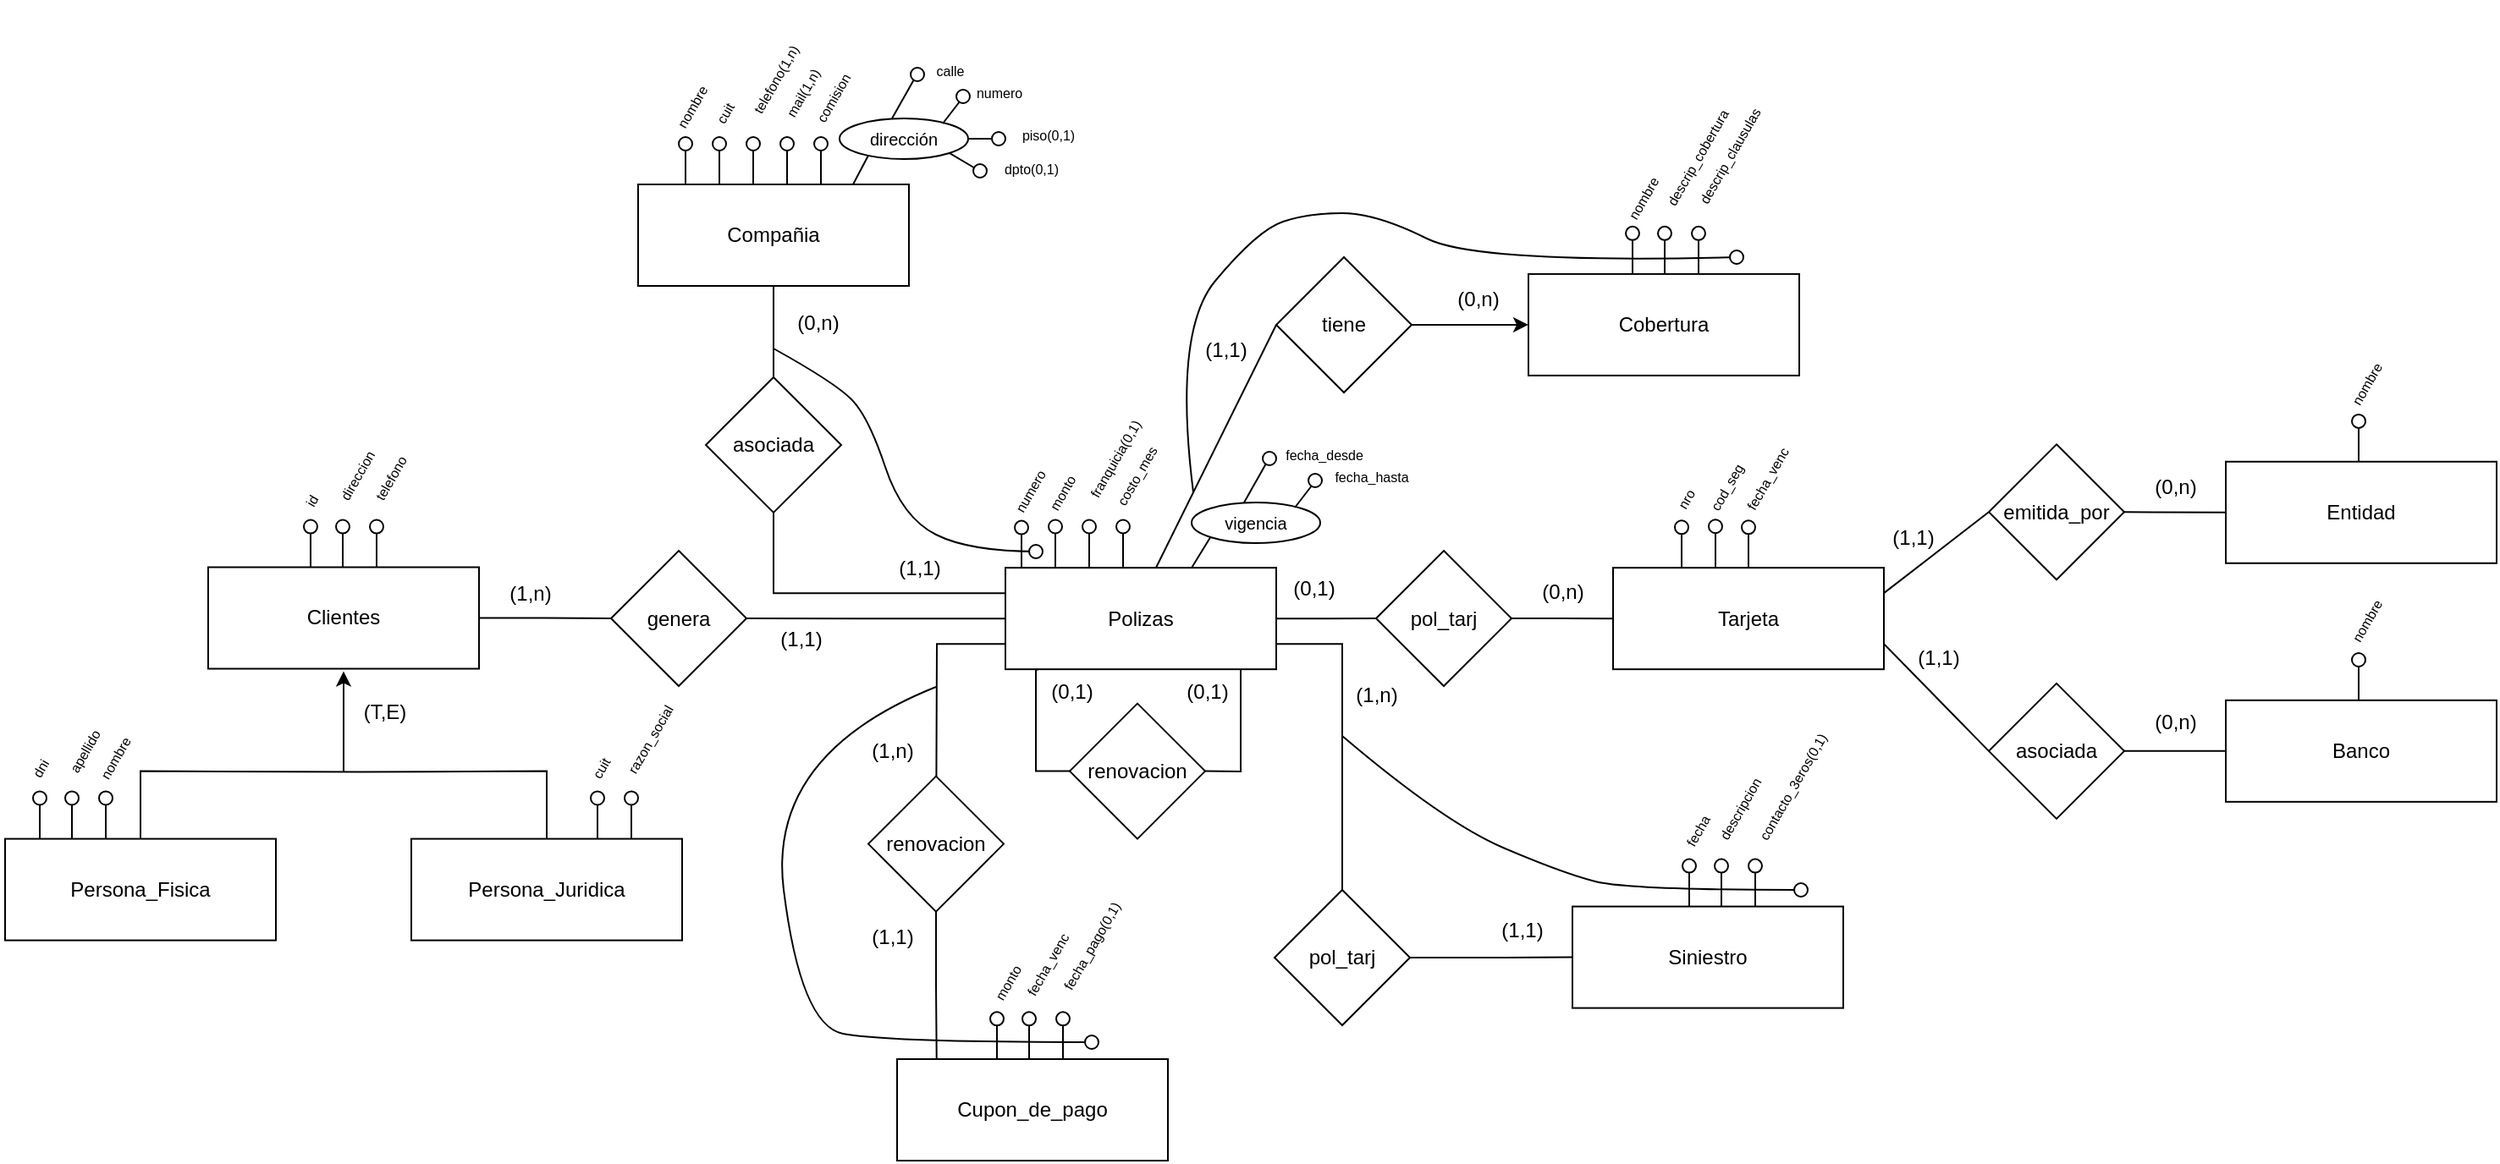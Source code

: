 <mxfile version="26.1.1">
  <diagram name="Page-1" id="GqUmpZvGIh4dHvEs5y8a">
    <mxGraphModel dx="-266" dy="797" grid="1" gridSize="10" guides="1" tooltips="1" connect="1" arrows="1" fold="1" page="1" pageScale="1" pageWidth="850" pageHeight="1100" math="0" shadow="0">
      <root>
        <mxCell id="0" />
        <mxCell id="1" parent="0" />
        <mxCell id="Q4PtB8VEEmsm6MJClJGm-413" style="edgeStyle=orthogonalEdgeStyle;rounded=0;orthogonalLoop=1;jettySize=auto;html=1;entryX=0.5;entryY=0;entryDx=0;entryDy=0;endArrow=none;startFill=0;" parent="1" source="Q4PtB8VEEmsm6MJClJGm-177" target="Q4PtB8VEEmsm6MJClJGm-412" edge="1">
          <mxGeometry relative="1" as="geometry" />
        </mxCell>
        <mxCell id="Q4PtB8VEEmsm6MJClJGm-177" value="Compañia" style="rounded=0;whiteSpace=wrap;html=1;" parent="1" vertex="1">
          <mxGeometry x="2304" y="253.0" width="160" height="60" as="geometry" />
        </mxCell>
        <mxCell id="Q4PtB8VEEmsm6MJClJGm-481" style="edgeStyle=orthogonalEdgeStyle;rounded=0;orthogonalLoop=1;jettySize=auto;html=1;entryX=0;entryY=0.5;entryDx=0;entryDy=0;endArrow=none;startFill=0;" parent="1" source="Q4PtB8VEEmsm6MJClJGm-178" target="Q4PtB8VEEmsm6MJClJGm-479" edge="1">
          <mxGeometry relative="1" as="geometry" />
        </mxCell>
        <mxCell id="Q4PtB8VEEmsm6MJClJGm-178" value="Clientes" style="rounded=0;whiteSpace=wrap;html=1;" parent="1" vertex="1">
          <mxGeometry x="2050" y="479.26" width="160" height="60" as="geometry" />
        </mxCell>
        <mxCell id="Q4PtB8VEEmsm6MJClJGm-410" style="edgeStyle=orthogonalEdgeStyle;rounded=0;orthogonalLoop=1;jettySize=auto;html=1;entryX=0;entryY=0.5;entryDx=0;entryDy=0;endArrow=none;startFill=0;" parent="1" source="Q4PtB8VEEmsm6MJClJGm-179" target="Q4PtB8VEEmsm6MJClJGm-397" edge="1">
          <mxGeometry relative="1" as="geometry" />
        </mxCell>
        <mxCell id="Q4PtB8VEEmsm6MJClJGm-411" style="edgeStyle=orthogonalEdgeStyle;rounded=0;orthogonalLoop=1;jettySize=auto;html=1;exitX=0;exitY=0.25;exitDx=0;exitDy=0;entryX=0.5;entryY=1;entryDx=0;entryDy=0;endArrow=none;startFill=0;" parent="1" source="Q4PtB8VEEmsm6MJClJGm-179" target="Q4PtB8VEEmsm6MJClJGm-412" edge="1">
          <mxGeometry relative="1" as="geometry">
            <mxPoint x="2380" y="495" as="targetPoint" />
          </mxGeometry>
        </mxCell>
        <mxCell id="Q4PtB8VEEmsm6MJClJGm-441" style="edgeStyle=orthogonalEdgeStyle;rounded=0;orthogonalLoop=1;jettySize=auto;html=1;exitX=0;exitY=0.75;exitDx=0;exitDy=0;endArrow=none;endFill=1;startFill=0;" parent="1" source="Q4PtB8VEEmsm6MJClJGm-179" edge="1">
          <mxGeometry relative="1" as="geometry">
            <mxPoint x="2480" y="660" as="targetPoint" />
          </mxGeometry>
        </mxCell>
        <mxCell id="Q4PtB8VEEmsm6MJClJGm-475" style="edgeStyle=orthogonalEdgeStyle;rounded=0;orthogonalLoop=1;jettySize=auto;html=1;exitX=1;exitY=0.75;exitDx=0;exitDy=0;entryX=0.5;entryY=0;entryDx=0;entryDy=0;endArrow=none;startFill=0;" parent="1" source="Q4PtB8VEEmsm6MJClJGm-179" target="Q4PtB8VEEmsm6MJClJGm-472" edge="1">
          <mxGeometry relative="1" as="geometry" />
        </mxCell>
        <mxCell id="Q4PtB8VEEmsm6MJClJGm-480" style="edgeStyle=orthogonalEdgeStyle;rounded=0;orthogonalLoop=1;jettySize=auto;html=1;entryX=1;entryY=0.5;entryDx=0;entryDy=0;endArrow=none;startFill=0;" parent="1" source="Q4PtB8VEEmsm6MJClJGm-179" target="Q4PtB8VEEmsm6MJClJGm-479" edge="1">
          <mxGeometry relative="1" as="geometry" />
        </mxCell>
        <mxCell id="Q4PtB8VEEmsm6MJClJGm-179" value="Polizas" style="rounded=0;whiteSpace=wrap;html=1;" parent="1" vertex="1">
          <mxGeometry x="2521" y="479.58" width="160" height="60" as="geometry" />
        </mxCell>
        <mxCell id="Q4PtB8VEEmsm6MJClJGm-181" value="" style="group" parent="1" vertex="1" connectable="0">
          <mxGeometry x="2328" y="225.002" width="8" height="28" as="geometry" />
        </mxCell>
        <mxCell id="Q4PtB8VEEmsm6MJClJGm-182" value="" style="ellipse;whiteSpace=wrap;html=1;aspect=fixed;fillColor=light-dark(#FFFFFF,#FFFFFF);" parent="Q4PtB8VEEmsm6MJClJGm-181" vertex="1">
          <mxGeometry width="8" height="8" as="geometry" />
        </mxCell>
        <mxCell id="Q4PtB8VEEmsm6MJClJGm-183" style="edgeStyle=orthogonalEdgeStyle;rounded=0;orthogonalLoop=1;jettySize=auto;html=1;endArrow=none;startFill=0;" parent="Q4PtB8VEEmsm6MJClJGm-181" edge="1">
          <mxGeometry relative="1" as="geometry">
            <mxPoint x="4" y="28" as="targetPoint" />
            <mxPoint x="4" y="8" as="sourcePoint" />
          </mxGeometry>
        </mxCell>
        <mxCell id="Q4PtB8VEEmsm6MJClJGm-184" value="&lt;font style=&quot;font-size: 8px;&quot;&gt;nombre&lt;/font&gt;" style="text;html=1;align=center;verticalAlign=middle;resizable=0;points=[];autosize=1;strokeColor=none;fillColor=none;rotation=-60;" parent="1" vertex="1">
          <mxGeometry x="2310" y="192.002" width="50" height="30" as="geometry" />
        </mxCell>
        <mxCell id="Q4PtB8VEEmsm6MJClJGm-185" value="" style="group" parent="1" vertex="1" connectable="0">
          <mxGeometry x="2348" y="225.002" width="8" height="28" as="geometry" />
        </mxCell>
        <mxCell id="Q4PtB8VEEmsm6MJClJGm-186" value="" style="ellipse;whiteSpace=wrap;html=1;aspect=fixed;" parent="Q4PtB8VEEmsm6MJClJGm-185" vertex="1">
          <mxGeometry width="8" height="8" as="geometry" />
        </mxCell>
        <mxCell id="Q4PtB8VEEmsm6MJClJGm-187" style="edgeStyle=orthogonalEdgeStyle;rounded=0;orthogonalLoop=1;jettySize=auto;html=1;endArrow=none;startFill=0;" parent="Q4PtB8VEEmsm6MJClJGm-185" edge="1">
          <mxGeometry relative="1" as="geometry">
            <mxPoint x="4" y="28" as="targetPoint" />
            <mxPoint x="4" y="8" as="sourcePoint" />
          </mxGeometry>
        </mxCell>
        <mxCell id="Q4PtB8VEEmsm6MJClJGm-188" value="&lt;font style=&quot;font-size: 8px;&quot;&gt;cuit&lt;/font&gt;" style="text;html=1;align=center;verticalAlign=middle;resizable=0;points=[];autosize=1;strokeColor=none;fillColor=none;rotation=-60;" parent="1" vertex="1">
          <mxGeometry x="2334" y="195.542" width="40" height="30" as="geometry" />
        </mxCell>
        <mxCell id="Q4PtB8VEEmsm6MJClJGm-193" value="" style="group" parent="1" vertex="1" connectable="0">
          <mxGeometry x="2368" y="225.002" width="8" height="28" as="geometry" />
        </mxCell>
        <mxCell id="Q4PtB8VEEmsm6MJClJGm-194" value="" style="ellipse;whiteSpace=wrap;html=1;aspect=fixed;" parent="Q4PtB8VEEmsm6MJClJGm-193" vertex="1">
          <mxGeometry width="8" height="8" as="geometry" />
        </mxCell>
        <mxCell id="Q4PtB8VEEmsm6MJClJGm-195" style="edgeStyle=orthogonalEdgeStyle;rounded=0;orthogonalLoop=1;jettySize=auto;html=1;endArrow=none;startFill=0;" parent="Q4PtB8VEEmsm6MJClJGm-193" edge="1">
          <mxGeometry relative="1" as="geometry">
            <mxPoint x="4" y="28" as="targetPoint" />
            <mxPoint x="4" y="8" as="sourcePoint" />
          </mxGeometry>
        </mxCell>
        <mxCell id="Q4PtB8VEEmsm6MJClJGm-196" value="&lt;font style=&quot;font-size: 8px;&quot;&gt;telefono(1,n)&lt;/font&gt;" style="text;html=1;align=center;verticalAlign=middle;resizable=0;points=[];autosize=1;strokeColor=none;fillColor=none;rotation=-60;" parent="1" vertex="1">
          <mxGeometry x="2339" y="175.542" width="90" height="30" as="geometry" />
        </mxCell>
        <mxCell id="Q4PtB8VEEmsm6MJClJGm-197" value="" style="group" parent="1" vertex="1" connectable="0">
          <mxGeometry x="2388" y="225.002" width="8" height="28" as="geometry" />
        </mxCell>
        <mxCell id="Q4PtB8VEEmsm6MJClJGm-198" value="" style="ellipse;whiteSpace=wrap;html=1;aspect=fixed;" parent="Q4PtB8VEEmsm6MJClJGm-197" vertex="1">
          <mxGeometry width="8" height="8" as="geometry" />
        </mxCell>
        <mxCell id="Q4PtB8VEEmsm6MJClJGm-199" style="edgeStyle=orthogonalEdgeStyle;rounded=0;orthogonalLoop=1;jettySize=auto;html=1;endArrow=none;startFill=0;" parent="Q4PtB8VEEmsm6MJClJGm-197" edge="1">
          <mxGeometry relative="1" as="geometry">
            <mxPoint x="4" y="28" as="targetPoint" />
            <mxPoint x="4" y="8" as="sourcePoint" />
          </mxGeometry>
        </mxCell>
        <mxCell id="Q4PtB8VEEmsm6MJClJGm-200" value="&lt;font style=&quot;font-size: 8px;&quot;&gt;mail(1,n)&lt;/font&gt;" style="text;html=1;align=center;verticalAlign=middle;resizable=0;points=[];autosize=1;strokeColor=none;fillColor=none;rotation=-60;" parent="1" vertex="1">
          <mxGeometry x="2365" y="183.542" width="70" height="30" as="geometry" />
        </mxCell>
        <mxCell id="Q4PtB8VEEmsm6MJClJGm-201" value="" style="group" parent="1" vertex="1" connectable="0">
          <mxGeometry x="2408" y="225.002" width="8" height="28" as="geometry" />
        </mxCell>
        <mxCell id="Q4PtB8VEEmsm6MJClJGm-202" value="" style="ellipse;whiteSpace=wrap;html=1;aspect=fixed;" parent="Q4PtB8VEEmsm6MJClJGm-201" vertex="1">
          <mxGeometry width="8" height="8" as="geometry" />
        </mxCell>
        <mxCell id="Q4PtB8VEEmsm6MJClJGm-203" style="edgeStyle=orthogonalEdgeStyle;rounded=0;orthogonalLoop=1;jettySize=auto;html=1;endArrow=none;startFill=0;" parent="Q4PtB8VEEmsm6MJClJGm-201" edge="1">
          <mxGeometry relative="1" as="geometry">
            <mxPoint x="4" y="28" as="targetPoint" />
            <mxPoint x="4" y="8" as="sourcePoint" />
          </mxGeometry>
        </mxCell>
        <mxCell id="Q4PtB8VEEmsm6MJClJGm-204" value="&lt;font style=&quot;font-size: 8px;&quot;&gt;comision&lt;/font&gt;" style="text;html=1;align=center;verticalAlign=middle;resizable=0;points=[];autosize=1;strokeColor=none;fillColor=none;rotation=-60;" parent="1" vertex="1">
          <mxGeometry x="2388" y="186.542" width="60" height="30" as="geometry" />
        </mxCell>
        <mxCell id="Q4PtB8VEEmsm6MJClJGm-209" value="" style="group" parent="1" vertex="1" connectable="0">
          <mxGeometry x="2106.5" y="451.262" width="8" height="28" as="geometry" />
        </mxCell>
        <mxCell id="Q4PtB8VEEmsm6MJClJGm-210" value="" style="ellipse;whiteSpace=wrap;html=1;aspect=fixed;fillColor=light-dark(#FFFFFF,#FFFFFF);" parent="Q4PtB8VEEmsm6MJClJGm-209" vertex="1">
          <mxGeometry width="8" height="8" as="geometry" />
        </mxCell>
        <mxCell id="Q4PtB8VEEmsm6MJClJGm-211" style="edgeStyle=orthogonalEdgeStyle;rounded=0;orthogonalLoop=1;jettySize=auto;html=1;endArrow=none;startFill=0;" parent="Q4PtB8VEEmsm6MJClJGm-209" edge="1">
          <mxGeometry relative="1" as="geometry">
            <mxPoint x="4" y="28" as="targetPoint" />
            <mxPoint x="4" y="8" as="sourcePoint" />
          </mxGeometry>
        </mxCell>
        <mxCell id="Q4PtB8VEEmsm6MJClJGm-212" value="&lt;font style=&quot;font-size: 8px;&quot;&gt;id&lt;/font&gt;" style="text;html=1;align=center;verticalAlign=middle;resizable=0;points=[];autosize=1;strokeColor=none;fillColor=none;rotation=-60;" parent="1" vertex="1">
          <mxGeometry x="2095" y="424.802" width="30" height="30" as="geometry" />
        </mxCell>
        <mxCell id="Q4PtB8VEEmsm6MJClJGm-213" value="" style="group" parent="1" vertex="1" connectable="0">
          <mxGeometry x="2125.5" y="451.262" width="8" height="28" as="geometry" />
        </mxCell>
        <mxCell id="Q4PtB8VEEmsm6MJClJGm-214" value="" style="ellipse;whiteSpace=wrap;html=1;aspect=fixed;" parent="Q4PtB8VEEmsm6MJClJGm-213" vertex="1">
          <mxGeometry width="8" height="8" as="geometry" />
        </mxCell>
        <mxCell id="Q4PtB8VEEmsm6MJClJGm-215" style="edgeStyle=orthogonalEdgeStyle;rounded=0;orthogonalLoop=1;jettySize=auto;html=1;endArrow=none;startFill=0;" parent="Q4PtB8VEEmsm6MJClJGm-213" edge="1">
          <mxGeometry relative="1" as="geometry">
            <mxPoint x="4" y="28" as="targetPoint" />
            <mxPoint x="4" y="8" as="sourcePoint" />
          </mxGeometry>
        </mxCell>
        <mxCell id="Q4PtB8VEEmsm6MJClJGm-216" value="&lt;font style=&quot;font-size: 8px;&quot;&gt;direccion&lt;/font&gt;" style="text;html=1;align=center;verticalAlign=middle;resizable=0;points=[];autosize=1;strokeColor=none;fillColor=none;rotation=-60;" parent="1" vertex="1">
          <mxGeometry x="2102" y="409.802" width="70" height="30" as="geometry" />
        </mxCell>
        <mxCell id="Q4PtB8VEEmsm6MJClJGm-217" value="" style="group" parent="1" vertex="1" connectable="0">
          <mxGeometry x="2145.5" y="451.262" width="8" height="28" as="geometry" />
        </mxCell>
        <mxCell id="Q4PtB8VEEmsm6MJClJGm-218" value="" style="ellipse;whiteSpace=wrap;html=1;aspect=fixed;" parent="Q4PtB8VEEmsm6MJClJGm-217" vertex="1">
          <mxGeometry width="8" height="8" as="geometry" />
        </mxCell>
        <mxCell id="Q4PtB8VEEmsm6MJClJGm-219" style="edgeStyle=orthogonalEdgeStyle;rounded=0;orthogonalLoop=1;jettySize=auto;html=1;endArrow=none;startFill=0;" parent="Q4PtB8VEEmsm6MJClJGm-217" edge="1">
          <mxGeometry relative="1" as="geometry">
            <mxPoint x="4" y="28" as="targetPoint" />
            <mxPoint x="4" y="8" as="sourcePoint" />
          </mxGeometry>
        </mxCell>
        <mxCell id="Q4PtB8VEEmsm6MJClJGm-220" value="&lt;font style=&quot;font-size: 8px;&quot;&gt;telefono&lt;/font&gt;" style="text;html=1;align=center;verticalAlign=middle;resizable=0;points=[];autosize=1;strokeColor=none;fillColor=none;rotation=-60;" parent="1" vertex="1">
          <mxGeometry x="2126.5" y="411.802" width="60" height="30" as="geometry" />
        </mxCell>
        <mxCell id="Q4PtB8VEEmsm6MJClJGm-233" value="Persona_Fisica" style="rounded=0;whiteSpace=wrap;html=1;" parent="1" vertex="1">
          <mxGeometry x="1930" y="639.8" width="160" height="60" as="geometry" />
        </mxCell>
        <mxCell id="Q4PtB8VEEmsm6MJClJGm-234" value="Persona_Juridica" style="rounded=0;whiteSpace=wrap;html=1;" parent="1" vertex="1">
          <mxGeometry x="2170" y="639.8" width="160" height="60" as="geometry" />
        </mxCell>
        <mxCell id="Q4PtB8VEEmsm6MJClJGm-235" value="" style="endArrow=none;startArrow=none;html=1;rounded=0;exitX=0.5;exitY=0;exitDx=0;exitDy=0;startFill=0;" parent="1" source="Q4PtB8VEEmsm6MJClJGm-233" edge="1">
          <mxGeometry width="50" height="50" relative="1" as="geometry">
            <mxPoint x="2020" y="638.8" as="sourcePoint" />
            <mxPoint x="2250" y="639.8" as="targetPoint" />
            <Array as="points">
              <mxPoint x="2010" y="599.8" />
              <mxPoint x="2140" y="600.26" />
              <mxPoint x="2250" y="599.8" />
            </Array>
          </mxGeometry>
        </mxCell>
        <mxCell id="Q4PtB8VEEmsm6MJClJGm-236" value="" style="endArrow=classic;html=1;rounded=0;entryX=0.5;entryY=1;entryDx=0;entryDy=0;endFill=1;" parent="1" edge="1">
          <mxGeometry width="50" height="50" relative="1" as="geometry">
            <mxPoint x="2130" y="600.26" as="sourcePoint" />
            <mxPoint x="2130" y="540.8" as="targetPoint" />
          </mxGeometry>
        </mxCell>
        <mxCell id="Q4PtB8VEEmsm6MJClJGm-237" value="(T,E)" style="text;html=1;align=center;verticalAlign=middle;resizable=0;points=[];autosize=1;strokeColor=none;fillColor=none;" parent="1" vertex="1">
          <mxGeometry x="2124" y="550.26" width="60" height="30" as="geometry" />
        </mxCell>
        <mxCell id="Q4PtB8VEEmsm6MJClJGm-238" value="" style="group" parent="1" vertex="1" connectable="0">
          <mxGeometry x="1946.5" y="611.722" width="8" height="28" as="geometry" />
        </mxCell>
        <mxCell id="Q4PtB8VEEmsm6MJClJGm-239" value="" style="ellipse;whiteSpace=wrap;html=1;aspect=fixed;fillColor=light-dark(#FFFFFF,#FFFFFF);" parent="Q4PtB8VEEmsm6MJClJGm-238" vertex="1">
          <mxGeometry width="8" height="8" as="geometry" />
        </mxCell>
        <mxCell id="Q4PtB8VEEmsm6MJClJGm-240" style="edgeStyle=orthogonalEdgeStyle;rounded=0;orthogonalLoop=1;jettySize=auto;html=1;endArrow=none;startFill=0;" parent="Q4PtB8VEEmsm6MJClJGm-238" edge="1">
          <mxGeometry relative="1" as="geometry">
            <mxPoint x="4" y="28" as="targetPoint" />
            <mxPoint x="4" y="8" as="sourcePoint" />
          </mxGeometry>
        </mxCell>
        <mxCell id="Q4PtB8VEEmsm6MJClJGm-241" value="&lt;font style=&quot;font-size: 8px;&quot;&gt;dni&lt;/font&gt;" style="text;html=1;align=center;verticalAlign=middle;resizable=0;points=[];autosize=1;strokeColor=none;fillColor=none;rotation=-60;" parent="1" vertex="1">
          <mxGeometry x="1930" y="583.002" width="40" height="30" as="geometry" />
        </mxCell>
        <mxCell id="Q4PtB8VEEmsm6MJClJGm-242" value="" style="group" parent="1" vertex="1" connectable="0">
          <mxGeometry x="1965.5" y="611.722" width="8" height="28" as="geometry" />
        </mxCell>
        <mxCell id="Q4PtB8VEEmsm6MJClJGm-243" value="" style="ellipse;whiteSpace=wrap;html=1;aspect=fixed;" parent="Q4PtB8VEEmsm6MJClJGm-242" vertex="1">
          <mxGeometry width="8" height="8" as="geometry" />
        </mxCell>
        <mxCell id="Q4PtB8VEEmsm6MJClJGm-244" style="edgeStyle=orthogonalEdgeStyle;rounded=0;orthogonalLoop=1;jettySize=auto;html=1;endArrow=none;startFill=0;" parent="Q4PtB8VEEmsm6MJClJGm-242" edge="1">
          <mxGeometry relative="1" as="geometry">
            <mxPoint x="4" y="28" as="targetPoint" />
            <mxPoint x="4" y="8" as="sourcePoint" />
          </mxGeometry>
        </mxCell>
        <mxCell id="Q4PtB8VEEmsm6MJClJGm-245" value="&lt;font style=&quot;font-size: 8px;&quot;&gt;apellido&lt;/font&gt;" style="text;html=1;align=center;verticalAlign=middle;resizable=0;points=[];autosize=1;strokeColor=none;fillColor=none;rotation=-60;" parent="1" vertex="1">
          <mxGeometry x="1946" y="572.802" width="60" height="30" as="geometry" />
        </mxCell>
        <mxCell id="Q4PtB8VEEmsm6MJClJGm-246" value="" style="group" parent="1" vertex="1" connectable="0">
          <mxGeometry x="1985.5" y="611.722" width="8" height="28" as="geometry" />
        </mxCell>
        <mxCell id="Q4PtB8VEEmsm6MJClJGm-247" value="" style="ellipse;whiteSpace=wrap;html=1;aspect=fixed;" parent="Q4PtB8VEEmsm6MJClJGm-246" vertex="1">
          <mxGeometry width="8" height="8" as="geometry" />
        </mxCell>
        <mxCell id="Q4PtB8VEEmsm6MJClJGm-248" style="edgeStyle=orthogonalEdgeStyle;rounded=0;orthogonalLoop=1;jettySize=auto;html=1;endArrow=none;startFill=0;" parent="Q4PtB8VEEmsm6MJClJGm-246" edge="1">
          <mxGeometry relative="1" as="geometry">
            <mxPoint x="4" y="28" as="targetPoint" />
            <mxPoint x="4" y="8" as="sourcePoint" />
          </mxGeometry>
        </mxCell>
        <mxCell id="Q4PtB8VEEmsm6MJClJGm-249" value="&lt;font style=&quot;font-size: 8px;&quot;&gt;nombre&lt;/font&gt;" style="text;html=1;align=center;verticalAlign=middle;resizable=0;points=[];autosize=1;strokeColor=none;fillColor=none;rotation=-60;" parent="1" vertex="1">
          <mxGeometry x="1969" y="576.802" width="50" height="30" as="geometry" />
        </mxCell>
        <mxCell id="Q4PtB8VEEmsm6MJClJGm-250" value="" style="group" parent="1" vertex="1" connectable="0">
          <mxGeometry x="2276" y="611.722" width="8" height="28" as="geometry" />
        </mxCell>
        <mxCell id="Q4PtB8VEEmsm6MJClJGm-251" value="" style="ellipse;whiteSpace=wrap;html=1;aspect=fixed;fillColor=light-dark(#FFFFFF,#FFFFFF);" parent="Q4PtB8VEEmsm6MJClJGm-250" vertex="1">
          <mxGeometry width="8" height="8" as="geometry" />
        </mxCell>
        <mxCell id="Q4PtB8VEEmsm6MJClJGm-252" style="edgeStyle=orthogonalEdgeStyle;rounded=0;orthogonalLoop=1;jettySize=auto;html=1;endArrow=none;startFill=0;" parent="Q4PtB8VEEmsm6MJClJGm-250" edge="1">
          <mxGeometry relative="1" as="geometry">
            <mxPoint x="4" y="28" as="targetPoint" />
            <mxPoint x="4" y="8" as="sourcePoint" />
          </mxGeometry>
        </mxCell>
        <mxCell id="Q4PtB8VEEmsm6MJClJGm-253" value="&lt;font style=&quot;font-size: 8px;&quot;&gt;cuit&lt;/font&gt;" style="text;html=1;align=center;verticalAlign=middle;resizable=0;points=[];autosize=1;strokeColor=none;fillColor=none;rotation=-60;" parent="1" vertex="1">
          <mxGeometry x="2261" y="582.802" width="40" height="30" as="geometry" />
        </mxCell>
        <mxCell id="Q4PtB8VEEmsm6MJClJGm-254" value="" style="group" parent="1" vertex="1" connectable="0">
          <mxGeometry x="2296" y="611.722" width="8" height="28" as="geometry" />
        </mxCell>
        <mxCell id="Q4PtB8VEEmsm6MJClJGm-255" value="" style="ellipse;whiteSpace=wrap;html=1;aspect=fixed;fillColor=light-dark(#FFFFFF,#FFFFFF);" parent="Q4PtB8VEEmsm6MJClJGm-254" vertex="1">
          <mxGeometry width="8" height="8" as="geometry" />
        </mxCell>
        <mxCell id="Q4PtB8VEEmsm6MJClJGm-256" style="edgeStyle=orthogonalEdgeStyle;rounded=0;orthogonalLoop=1;jettySize=auto;html=1;endArrow=none;startFill=0;" parent="Q4PtB8VEEmsm6MJClJGm-254" edge="1">
          <mxGeometry relative="1" as="geometry">
            <mxPoint x="4" y="28" as="targetPoint" />
            <mxPoint x="4" y="8" as="sourcePoint" />
          </mxGeometry>
        </mxCell>
        <mxCell id="Q4PtB8VEEmsm6MJClJGm-257" value="&lt;font style=&quot;font-size: 8px;&quot;&gt;razon_social&lt;/font&gt;" style="text;html=1;align=center;verticalAlign=middle;resizable=0;points=[];autosize=1;strokeColor=none;fillColor=none;rotation=-60;" parent="1" vertex="1">
          <mxGeometry x="2270" y="565.802" width="80" height="30" as="geometry" />
        </mxCell>
        <mxCell id="Q4PtB8VEEmsm6MJClJGm-262" value="" style="endArrow=none;html=1;rounded=0;" parent="1" edge="1">
          <mxGeometry width="50" height="50" relative="1" as="geometry">
            <mxPoint x="2431" y="253.0" as="sourcePoint" />
            <mxPoint x="2441" y="233.96" as="targetPoint" />
          </mxGeometry>
        </mxCell>
        <mxCell id="Q4PtB8VEEmsm6MJClJGm-263" value="&lt;font style=&quot;font-size: 10px;&quot;&gt;dirección&lt;/font&gt;" style="ellipse;whiteSpace=wrap;html=1;" parent="1" vertex="1">
          <mxGeometry x="2423" y="214.0" width="76" height="24" as="geometry" />
        </mxCell>
        <mxCell id="Q4PtB8VEEmsm6MJClJGm-264" value="" style="endArrow=none;html=1;rounded=0;exitX=0.75;exitY=0;exitDx=0;exitDy=0;" parent="1" edge="1">
          <mxGeometry width="50" height="50" relative="1" as="geometry">
            <mxPoint x="2454" y="214.0" as="sourcePoint" />
            <mxPoint x="2467" y="191.0" as="targetPoint" />
          </mxGeometry>
        </mxCell>
        <mxCell id="Q4PtB8VEEmsm6MJClJGm-265" value="" style="endArrow=none;html=1;rounded=0;exitX=0.75;exitY=0;exitDx=0;exitDy=0;" parent="1" edge="1">
          <mxGeometry width="50" height="50" relative="1" as="geometry">
            <mxPoint x="2484" y="217.0" as="sourcePoint" />
            <mxPoint x="2494" y="204.0" as="targetPoint" />
          </mxGeometry>
        </mxCell>
        <mxCell id="Q4PtB8VEEmsm6MJClJGm-266" value="" style="endArrow=none;html=1;rounded=0;exitX=1;exitY=0.5;exitDx=0;exitDy=0;" parent="1" source="Q4PtB8VEEmsm6MJClJGm-263" edge="1">
          <mxGeometry width="50" height="50" relative="1" as="geometry">
            <mxPoint x="2499" y="238.0" as="sourcePoint" />
            <mxPoint x="2514" y="226.0" as="targetPoint" />
          </mxGeometry>
        </mxCell>
        <mxCell id="Q4PtB8VEEmsm6MJClJGm-267" value="" style="endArrow=none;html=1;rounded=0;entryX=1;entryY=1;entryDx=0;entryDy=0;" parent="1" target="Q4PtB8VEEmsm6MJClJGm-263" edge="1">
          <mxGeometry width="50" height="50" relative="1" as="geometry">
            <mxPoint x="2504" y="244.0" as="sourcePoint" />
            <mxPoint x="2494" y="224.0" as="targetPoint" />
          </mxGeometry>
        </mxCell>
        <mxCell id="Q4PtB8VEEmsm6MJClJGm-268" value="" style="group" parent="1" vertex="1" connectable="0">
          <mxGeometry x="2465" y="184.002" width="8" height="28" as="geometry" />
        </mxCell>
        <mxCell id="Q4PtB8VEEmsm6MJClJGm-269" value="" style="ellipse;whiteSpace=wrap;html=1;aspect=fixed;" parent="Q4PtB8VEEmsm6MJClJGm-268" vertex="1">
          <mxGeometry width="8" height="8" as="geometry" />
        </mxCell>
        <mxCell id="Q4PtB8VEEmsm6MJClJGm-270" value="" style="group" parent="1" vertex="1" connectable="0">
          <mxGeometry x="2492" y="197.002" width="8" height="28" as="geometry" />
        </mxCell>
        <mxCell id="Q4PtB8VEEmsm6MJClJGm-271" value="" style="ellipse;whiteSpace=wrap;html=1;aspect=fixed;" parent="Q4PtB8VEEmsm6MJClJGm-270" vertex="1">
          <mxGeometry width="8" height="8" as="geometry" />
        </mxCell>
        <mxCell id="Q4PtB8VEEmsm6MJClJGm-272" value="" style="group" parent="1" vertex="1" connectable="0">
          <mxGeometry x="2513" y="222.002" width="8" height="28" as="geometry" />
        </mxCell>
        <mxCell id="Q4PtB8VEEmsm6MJClJGm-273" value="" style="ellipse;whiteSpace=wrap;html=1;aspect=fixed;" parent="Q4PtB8VEEmsm6MJClJGm-272" vertex="1">
          <mxGeometry width="8" height="8" as="geometry" />
        </mxCell>
        <mxCell id="Q4PtB8VEEmsm6MJClJGm-274" value="" style="group" parent="1" vertex="1" connectable="0">
          <mxGeometry x="2502" y="241.002" width="8" height="28" as="geometry" />
        </mxCell>
        <mxCell id="Q4PtB8VEEmsm6MJClJGm-275" value="" style="ellipse;whiteSpace=wrap;html=1;aspect=fixed;" parent="Q4PtB8VEEmsm6MJClJGm-274" vertex="1">
          <mxGeometry width="8" height="8" as="geometry" />
        </mxCell>
        <mxCell id="Q4PtB8VEEmsm6MJClJGm-276" value="&lt;font style=&quot;font-size: 8px;&quot;&gt;calle&lt;/font&gt;" style="text;html=1;align=center;verticalAlign=middle;resizable=0;points=[];autosize=1;strokeColor=none;fillColor=none;rotation=0;" parent="1" vertex="1">
          <mxGeometry x="2463" y="170.002" width="50" height="30" as="geometry" />
        </mxCell>
        <mxCell id="Q4PtB8VEEmsm6MJClJGm-277" value="&lt;font style=&quot;font-size: 8px;&quot;&gt;numero&lt;/font&gt;" style="text;html=1;align=center;verticalAlign=middle;resizable=0;points=[];autosize=1;strokeColor=none;fillColor=none;rotation=0;" parent="1" vertex="1">
          <mxGeometry x="2492" y="183.002" width="50" height="30" as="geometry" />
        </mxCell>
        <mxCell id="Q4PtB8VEEmsm6MJClJGm-278" value="&lt;font style=&quot;font-size: 8px;&quot;&gt;piso(0,1)&lt;/font&gt;" style="text;html=1;align=center;verticalAlign=middle;resizable=0;points=[];autosize=1;strokeColor=none;fillColor=none;rotation=0;" parent="1" vertex="1">
          <mxGeometry x="2511" y="208.002" width="70" height="30" as="geometry" />
        </mxCell>
        <mxCell id="Q4PtB8VEEmsm6MJClJGm-279" value="&lt;font style=&quot;font-size: 8px;&quot;&gt;dpto(0,1)&lt;/font&gt;" style="text;html=1;align=center;verticalAlign=middle;resizable=0;points=[];autosize=1;strokeColor=none;fillColor=none;rotation=0;" parent="1" vertex="1">
          <mxGeometry x="2501" y="227.802" width="70" height="30" as="geometry" />
        </mxCell>
        <mxCell id="Q4PtB8VEEmsm6MJClJGm-280" value="" style="group" parent="1" vertex="1" connectable="0">
          <mxGeometry x="2526.5" y="451.792" width="8" height="28" as="geometry" />
        </mxCell>
        <mxCell id="Q4PtB8VEEmsm6MJClJGm-281" value="" style="ellipse;whiteSpace=wrap;html=1;aspect=fixed;fillColor=light-dark(#FFFFFF,#FFFFFF);" parent="Q4PtB8VEEmsm6MJClJGm-280" vertex="1">
          <mxGeometry width="8" height="8" as="geometry" />
        </mxCell>
        <mxCell id="Q4PtB8VEEmsm6MJClJGm-282" style="edgeStyle=orthogonalEdgeStyle;rounded=0;orthogonalLoop=1;jettySize=auto;html=1;endArrow=none;startFill=0;" parent="Q4PtB8VEEmsm6MJClJGm-280" edge="1">
          <mxGeometry relative="1" as="geometry">
            <mxPoint x="4" y="28" as="targetPoint" />
            <mxPoint x="4" y="8" as="sourcePoint" />
          </mxGeometry>
        </mxCell>
        <mxCell id="Q4PtB8VEEmsm6MJClJGm-283" value="&lt;font style=&quot;font-size: 8px;&quot;&gt;numero&lt;/font&gt;" style="text;html=1;align=center;verticalAlign=middle;resizable=0;points=[];autosize=1;strokeColor=none;fillColor=none;rotation=-60;" parent="1" vertex="1">
          <mxGeometry x="2510" y="419.332" width="50" height="30" as="geometry" />
        </mxCell>
        <mxCell id="Q4PtB8VEEmsm6MJClJGm-285" value="" style="group" parent="1" vertex="1" connectable="0">
          <mxGeometry x="2546.5" y="451.252" width="8" height="28" as="geometry" />
        </mxCell>
        <mxCell id="Q4PtB8VEEmsm6MJClJGm-286" value="" style="ellipse;whiteSpace=wrap;html=1;aspect=fixed;fillColor=light-dark(#FFFFFF,transparent);" parent="Q4PtB8VEEmsm6MJClJGm-285" vertex="1">
          <mxGeometry width="8" height="8" as="geometry" />
        </mxCell>
        <mxCell id="Q4PtB8VEEmsm6MJClJGm-287" style="edgeStyle=orthogonalEdgeStyle;rounded=0;orthogonalLoop=1;jettySize=auto;html=1;endArrow=none;startFill=0;" parent="Q4PtB8VEEmsm6MJClJGm-285" edge="1">
          <mxGeometry relative="1" as="geometry">
            <mxPoint x="4" y="28" as="targetPoint" />
            <mxPoint x="4" y="8" as="sourcePoint" />
          </mxGeometry>
        </mxCell>
        <mxCell id="Q4PtB8VEEmsm6MJClJGm-288" value="&lt;font style=&quot;font-size: 8px;&quot;&gt;monto&lt;/font&gt;" style="text;html=1;align=center;verticalAlign=middle;resizable=0;points=[];autosize=1;strokeColor=none;fillColor=none;rotation=-60;" parent="1" vertex="1">
          <mxGeometry x="2529" y="420.332" width="50" height="30" as="geometry" />
        </mxCell>
        <mxCell id="Q4PtB8VEEmsm6MJClJGm-289" value="" style="group" parent="1" vertex="1" connectable="0">
          <mxGeometry x="2566.5" y="451.252" width="8" height="28" as="geometry" />
        </mxCell>
        <mxCell id="Q4PtB8VEEmsm6MJClJGm-290" value="" style="ellipse;whiteSpace=wrap;html=1;aspect=fixed;" parent="Q4PtB8VEEmsm6MJClJGm-289" vertex="1">
          <mxGeometry width="8" height="8" as="geometry" />
        </mxCell>
        <mxCell id="Q4PtB8VEEmsm6MJClJGm-291" style="edgeStyle=orthogonalEdgeStyle;rounded=0;orthogonalLoop=1;jettySize=auto;html=1;endArrow=none;startFill=0;" parent="Q4PtB8VEEmsm6MJClJGm-289" edge="1">
          <mxGeometry relative="1" as="geometry">
            <mxPoint x="4" y="28" as="targetPoint" />
            <mxPoint x="4" y="8" as="sourcePoint" />
          </mxGeometry>
        </mxCell>
        <mxCell id="Q4PtB8VEEmsm6MJClJGm-293" value="" style="group" parent="1" vertex="1" connectable="0">
          <mxGeometry x="2586.5" y="451.252" width="8" height="28" as="geometry" />
        </mxCell>
        <mxCell id="Q4PtB8VEEmsm6MJClJGm-294" value="" style="ellipse;whiteSpace=wrap;html=1;aspect=fixed;" parent="Q4PtB8VEEmsm6MJClJGm-293" vertex="1">
          <mxGeometry width="8" height="8" as="geometry" />
        </mxCell>
        <mxCell id="Q4PtB8VEEmsm6MJClJGm-295" style="edgeStyle=orthogonalEdgeStyle;rounded=0;orthogonalLoop=1;jettySize=auto;html=1;endArrow=none;startFill=0;" parent="Q4PtB8VEEmsm6MJClJGm-293" edge="1">
          <mxGeometry relative="1" as="geometry">
            <mxPoint x="4" y="28" as="targetPoint" />
            <mxPoint x="4" y="8" as="sourcePoint" />
          </mxGeometry>
        </mxCell>
        <mxCell id="Q4PtB8VEEmsm6MJClJGm-296" value="&lt;font style=&quot;font-size: 8px;&quot;&gt;franquicia(0,1)&lt;/font&gt;" style="text;html=1;align=center;verticalAlign=middle;resizable=0;points=[];autosize=1;strokeColor=none;fillColor=none;rotation=-60;" parent="1" vertex="1">
          <mxGeometry x="2535" y="400.122" width="100" height="30" as="geometry" />
        </mxCell>
        <mxCell id="Q4PtB8VEEmsm6MJClJGm-299" value="" style="endArrow=none;html=1;rounded=0;entryX=0;entryY=1;entryDx=0;entryDy=0;" parent="1" target="Q4PtB8VEEmsm6MJClJGm-300" edge="1">
          <mxGeometry width="50" height="50" relative="1" as="geometry">
            <mxPoint x="2631" y="479.62" as="sourcePoint" />
            <mxPoint x="2644" y="463.023" as="targetPoint" />
          </mxGeometry>
        </mxCell>
        <mxCell id="Q4PtB8VEEmsm6MJClJGm-300" value="&lt;font style=&quot;font-size: 10px;&quot;&gt;vigencia&lt;/font&gt;" style="ellipse;whiteSpace=wrap;html=1;" parent="1" vertex="1">
          <mxGeometry x="2631" y="441.0" width="76" height="24" as="geometry" />
        </mxCell>
        <mxCell id="Q4PtB8VEEmsm6MJClJGm-301" value="" style="endArrow=none;html=1;rounded=0;exitX=0.75;exitY=0;exitDx=0;exitDy=0;" parent="1" edge="1">
          <mxGeometry width="50" height="50" relative="1" as="geometry">
            <mxPoint x="2662" y="441.0" as="sourcePoint" />
            <mxPoint x="2675" y="418.0" as="targetPoint" />
          </mxGeometry>
        </mxCell>
        <mxCell id="Q4PtB8VEEmsm6MJClJGm-302" value="" style="endArrow=none;html=1;rounded=0;exitX=0.75;exitY=0;exitDx=0;exitDy=0;" parent="1" edge="1">
          <mxGeometry width="50" height="50" relative="1" as="geometry">
            <mxPoint x="2692" y="444.0" as="sourcePoint" />
            <mxPoint x="2702" y="431.0" as="targetPoint" />
          </mxGeometry>
        </mxCell>
        <mxCell id="Q4PtB8VEEmsm6MJClJGm-305" value="" style="group" parent="1" vertex="1" connectable="0">
          <mxGeometry x="2673" y="411.002" width="8" height="28" as="geometry" />
        </mxCell>
        <mxCell id="Q4PtB8VEEmsm6MJClJGm-306" value="" style="ellipse;whiteSpace=wrap;html=1;aspect=fixed;" parent="Q4PtB8VEEmsm6MJClJGm-305" vertex="1">
          <mxGeometry width="8" height="8" as="geometry" />
        </mxCell>
        <mxCell id="Q4PtB8VEEmsm6MJClJGm-307" value="" style="group" parent="1" vertex="1" connectable="0">
          <mxGeometry x="2700" y="424.002" width="8" height="28" as="geometry" />
        </mxCell>
        <mxCell id="Q4PtB8VEEmsm6MJClJGm-308" value="" style="ellipse;whiteSpace=wrap;html=1;aspect=fixed;" parent="Q4PtB8VEEmsm6MJClJGm-307" vertex="1">
          <mxGeometry width="8" height="8" as="geometry" />
        </mxCell>
        <mxCell id="Q4PtB8VEEmsm6MJClJGm-313" value="&lt;font style=&quot;font-size: 8px;&quot;&gt;fecha_desde&lt;/font&gt;" style="text;html=1;align=center;verticalAlign=middle;resizable=0;points=[];autosize=1;strokeColor=none;fillColor=none;rotation=0;" parent="1" vertex="1">
          <mxGeometry x="2669" y="397.002" width="80" height="30" as="geometry" />
        </mxCell>
        <mxCell id="Q4PtB8VEEmsm6MJClJGm-314" value="&lt;font style=&quot;font-size: 8px;&quot;&gt;fecha_hasta&lt;/font&gt;" style="text;html=1;align=center;verticalAlign=middle;resizable=0;points=[];autosize=1;strokeColor=none;fillColor=none;rotation=0;" parent="1" vertex="1">
          <mxGeometry x="2697" y="410.002" width="80" height="30" as="geometry" />
        </mxCell>
        <mxCell id="Q4PtB8VEEmsm6MJClJGm-317" value="&lt;font style=&quot;font-size: 8px;&quot;&gt;costo_mes&lt;/font&gt;" style="text;html=1;align=center;verticalAlign=middle;resizable=0;points=[];autosize=1;strokeColor=none;fillColor=none;rotation=-60;" parent="1" vertex="1">
          <mxGeometry x="2563" y="410.332" width="70" height="30" as="geometry" />
        </mxCell>
        <mxCell id="Q4PtB8VEEmsm6MJClJGm-330" value="Tarjeta" style="rounded=0;whiteSpace=wrap;html=1;" parent="1" vertex="1">
          <mxGeometry x="2880" y="479.58" width="160" height="60" as="geometry" />
        </mxCell>
        <mxCell id="Q4PtB8VEEmsm6MJClJGm-331" value="" style="group" parent="1" vertex="1" connectable="0">
          <mxGeometry x="2916.5" y="451.662" width="8" height="28" as="geometry" />
        </mxCell>
        <mxCell id="Q4PtB8VEEmsm6MJClJGm-332" value="" style="ellipse;whiteSpace=wrap;html=1;aspect=fixed;fillColor=light-dark(#FFFFFF,#FFFFFF);" parent="Q4PtB8VEEmsm6MJClJGm-331" vertex="1">
          <mxGeometry width="8" height="8" as="geometry" />
        </mxCell>
        <mxCell id="Q4PtB8VEEmsm6MJClJGm-333" style="edgeStyle=orthogonalEdgeStyle;rounded=0;orthogonalLoop=1;jettySize=auto;html=1;endArrow=none;startFill=0;" parent="Q4PtB8VEEmsm6MJClJGm-331" edge="1">
          <mxGeometry relative="1" as="geometry">
            <mxPoint x="4" y="28" as="targetPoint" />
            <mxPoint x="4" y="8" as="sourcePoint" />
          </mxGeometry>
        </mxCell>
        <mxCell id="Q4PtB8VEEmsm6MJClJGm-334" value="&lt;font style=&quot;font-size: 8px;&quot;&gt;nro&lt;/font&gt;" style="text;html=1;align=center;verticalAlign=middle;resizable=0;points=[];autosize=1;strokeColor=none;fillColor=none;rotation=-60;" parent="1" vertex="1">
          <mxGeometry x="2902" y="423.742" width="40" height="30" as="geometry" />
        </mxCell>
        <mxCell id="Q4PtB8VEEmsm6MJClJGm-335" value="" style="group" parent="1" vertex="1" connectable="0">
          <mxGeometry x="2936.5" y="451.122" width="8" height="28" as="geometry" />
        </mxCell>
        <mxCell id="Q4PtB8VEEmsm6MJClJGm-336" value="" style="ellipse;whiteSpace=wrap;html=1;aspect=fixed;fillColor=light-dark(#FFFFFF,transparent);" parent="Q4PtB8VEEmsm6MJClJGm-335" vertex="1">
          <mxGeometry width="8" height="8" as="geometry" />
        </mxCell>
        <mxCell id="Q4PtB8VEEmsm6MJClJGm-337" style="edgeStyle=orthogonalEdgeStyle;rounded=0;orthogonalLoop=1;jettySize=auto;html=1;endArrow=none;startFill=0;" parent="Q4PtB8VEEmsm6MJClJGm-335" edge="1">
          <mxGeometry relative="1" as="geometry">
            <mxPoint x="4" y="28" as="targetPoint" />
            <mxPoint x="4" y="8" as="sourcePoint" />
          </mxGeometry>
        </mxCell>
        <mxCell id="Q4PtB8VEEmsm6MJClJGm-338" value="&lt;font style=&quot;font-size: 8px;&quot;&gt;cod_seg&lt;/font&gt;" style="text;html=1;align=center;verticalAlign=middle;resizable=0;points=[];autosize=1;strokeColor=none;fillColor=none;rotation=-60;" parent="1" vertex="1">
          <mxGeometry x="2916" y="416.742" width="60" height="30" as="geometry" />
        </mxCell>
        <mxCell id="Q4PtB8VEEmsm6MJClJGm-343" value="" style="group" parent="1" vertex="1" connectable="0">
          <mxGeometry x="2956" y="451.662" width="8" height="28" as="geometry" />
        </mxCell>
        <mxCell id="Q4PtB8VEEmsm6MJClJGm-344" value="" style="ellipse;whiteSpace=wrap;html=1;aspect=fixed;fillColor=light-dark(#FFFFFF,transparent);" parent="Q4PtB8VEEmsm6MJClJGm-343" vertex="1">
          <mxGeometry width="8" height="8" as="geometry" />
        </mxCell>
        <mxCell id="Q4PtB8VEEmsm6MJClJGm-345" style="edgeStyle=orthogonalEdgeStyle;rounded=0;orthogonalLoop=1;jettySize=auto;html=1;endArrow=none;startFill=0;" parent="Q4PtB8VEEmsm6MJClJGm-343" edge="1">
          <mxGeometry relative="1" as="geometry">
            <mxPoint x="4" y="28" as="targetPoint" />
            <mxPoint x="4" y="8" as="sourcePoint" />
          </mxGeometry>
        </mxCell>
        <mxCell id="Q4PtB8VEEmsm6MJClJGm-346" value="&lt;font style=&quot;font-size: 8px;&quot;&gt;fecha_venc&lt;/font&gt;" style="text;html=1;align=center;verticalAlign=middle;resizable=0;points=[];autosize=1;strokeColor=none;fillColor=none;rotation=-60;" parent="1" vertex="1">
          <mxGeometry x="2935" y="411.662" width="70" height="30" as="geometry" />
        </mxCell>
        <mxCell id="Q4PtB8VEEmsm6MJClJGm-348" value="Entidad" style="rounded=0;whiteSpace=wrap;html=1;" parent="1" vertex="1">
          <mxGeometry x="3242" y="416.88" width="160" height="60" as="geometry" />
        </mxCell>
        <mxCell id="Q4PtB8VEEmsm6MJClJGm-349" value="" style="group" parent="1" vertex="1" connectable="0">
          <mxGeometry x="3316.5" y="388.962" width="8" height="28" as="geometry" />
        </mxCell>
        <mxCell id="Q4PtB8VEEmsm6MJClJGm-350" value="" style="ellipse;whiteSpace=wrap;html=1;aspect=fixed;fillColor=light-dark(#FFFFFF,#FFFFFF);" parent="Q4PtB8VEEmsm6MJClJGm-349" vertex="1">
          <mxGeometry width="8" height="8" as="geometry" />
        </mxCell>
        <mxCell id="Q4PtB8VEEmsm6MJClJGm-351" style="edgeStyle=orthogonalEdgeStyle;rounded=0;orthogonalLoop=1;jettySize=auto;html=1;endArrow=none;startFill=0;" parent="Q4PtB8VEEmsm6MJClJGm-349" edge="1">
          <mxGeometry relative="1" as="geometry">
            <mxPoint x="4" y="28" as="targetPoint" />
            <mxPoint x="4" y="8" as="sourcePoint" />
          </mxGeometry>
        </mxCell>
        <mxCell id="Q4PtB8VEEmsm6MJClJGm-352" value="&lt;font style=&quot;font-size: 8px;&quot;&gt;nombre&lt;/font&gt;" style="text;html=1;align=center;verticalAlign=middle;resizable=0;points=[];autosize=1;strokeColor=none;fillColor=none;rotation=-60;" parent="1" vertex="1">
          <mxGeometry x="3299" y="355.662" width="50" height="30" as="geometry" />
        </mxCell>
        <mxCell id="Q4PtB8VEEmsm6MJClJGm-374" value="Banco" style="rounded=0;whiteSpace=wrap;html=1;" parent="1" vertex="1">
          <mxGeometry x="3242" y="557.92" width="160" height="60" as="geometry" />
        </mxCell>
        <mxCell id="Q4PtB8VEEmsm6MJClJGm-375" value="" style="group" parent="1" vertex="1" connectable="0">
          <mxGeometry x="3316.5" y="530.002" width="8" height="28" as="geometry" />
        </mxCell>
        <mxCell id="Q4PtB8VEEmsm6MJClJGm-376" value="" style="ellipse;whiteSpace=wrap;html=1;aspect=fixed;fillColor=light-dark(#FFFFFF,#FFFFFF);" parent="Q4PtB8VEEmsm6MJClJGm-375" vertex="1">
          <mxGeometry width="8" height="8" as="geometry" />
        </mxCell>
        <mxCell id="Q4PtB8VEEmsm6MJClJGm-377" style="edgeStyle=orthogonalEdgeStyle;rounded=0;orthogonalLoop=1;jettySize=auto;html=1;endArrow=none;startFill=0;" parent="Q4PtB8VEEmsm6MJClJGm-375" edge="1">
          <mxGeometry relative="1" as="geometry">
            <mxPoint x="4" y="28" as="targetPoint" />
            <mxPoint x="4" y="8" as="sourcePoint" />
          </mxGeometry>
        </mxCell>
        <mxCell id="Q4PtB8VEEmsm6MJClJGm-378" value="&lt;font style=&quot;font-size: 8px;&quot;&gt;nombre&lt;/font&gt;" style="text;html=1;align=center;verticalAlign=middle;resizable=0;points=[];autosize=1;strokeColor=none;fillColor=none;rotation=-60;" parent="1" vertex="1">
          <mxGeometry x="3299" y="495.542" width="50" height="30" as="geometry" />
        </mxCell>
        <mxCell id="Q4PtB8VEEmsm6MJClJGm-387" value="emitida_por" style="rhombus;whiteSpace=wrap;html=1;" parent="1" vertex="1">
          <mxGeometry x="3102" y="406.66" width="80" height="80" as="geometry" />
        </mxCell>
        <mxCell id="Q4PtB8VEEmsm6MJClJGm-388" value="asociada" style="rhombus;whiteSpace=wrap;html=1;" parent="1" vertex="1">
          <mxGeometry x="3102" y="547.92" width="80" height="80" as="geometry" />
        </mxCell>
        <mxCell id="Q4PtB8VEEmsm6MJClJGm-389" value="" style="endArrow=none;html=1;rounded=0;exitX=1;exitY=0.25;exitDx=0;exitDy=0;entryX=0;entryY=0.5;entryDx=0;entryDy=0;" parent="1" source="Q4PtB8VEEmsm6MJClJGm-330" target="Q4PtB8VEEmsm6MJClJGm-387" edge="1">
          <mxGeometry width="50" height="50" relative="1" as="geometry">
            <mxPoint x="3132" y="529.66" as="sourcePoint" />
            <mxPoint x="3182" y="479.66" as="targetPoint" />
          </mxGeometry>
        </mxCell>
        <mxCell id="Q4PtB8VEEmsm6MJClJGm-390" value="" style="endArrow=none;html=1;rounded=0;exitX=1;exitY=0.75;exitDx=0;exitDy=0;entryX=0;entryY=0.5;entryDx=0;entryDy=0;" parent="1" source="Q4PtB8VEEmsm6MJClJGm-330" target="Q4PtB8VEEmsm6MJClJGm-388" edge="1">
          <mxGeometry width="50" height="50" relative="1" as="geometry">
            <mxPoint x="3132" y="529.66" as="sourcePoint" />
            <mxPoint x="3182" y="479.66" as="targetPoint" />
          </mxGeometry>
        </mxCell>
        <mxCell id="Q4PtB8VEEmsm6MJClJGm-391" value="" style="endArrow=none;html=1;rounded=0;exitX=1;exitY=0.5;exitDx=0;exitDy=0;entryX=0;entryY=0.5;entryDx=0;entryDy=0;" parent="1" source="Q4PtB8VEEmsm6MJClJGm-387" target="Q4PtB8VEEmsm6MJClJGm-348" edge="1">
          <mxGeometry width="50" height="50" relative="1" as="geometry">
            <mxPoint x="3132" y="529.66" as="sourcePoint" />
            <mxPoint x="3182" y="479.66" as="targetPoint" />
          </mxGeometry>
        </mxCell>
        <mxCell id="Q4PtB8VEEmsm6MJClJGm-392" value="" style="endArrow=none;html=1;rounded=0;exitX=1;exitY=0.5;exitDx=0;exitDy=0;entryX=0;entryY=0.5;entryDx=0;entryDy=0;" parent="1" source="Q4PtB8VEEmsm6MJClJGm-388" target="Q4PtB8VEEmsm6MJClJGm-374" edge="1">
          <mxGeometry width="50" height="50" relative="1" as="geometry">
            <mxPoint x="3152" y="589.66" as="sourcePoint" />
            <mxPoint x="3202" y="539.66" as="targetPoint" />
          </mxGeometry>
        </mxCell>
        <mxCell id="Q4PtB8VEEmsm6MJClJGm-393" value="(1,1)" style="text;html=1;align=center;verticalAlign=middle;resizable=0;points=[];autosize=1;strokeColor=none;fillColor=none;" parent="1" vertex="1">
          <mxGeometry x="3027" y="446.66" width="60" height="30" as="geometry" />
        </mxCell>
        <mxCell id="Q4PtB8VEEmsm6MJClJGm-394" value="(1,1)" style="text;html=1;align=center;verticalAlign=middle;resizable=0;points=[];autosize=1;strokeColor=none;fillColor=none;" parent="1" vertex="1">
          <mxGeometry x="3042" y="517.92" width="60" height="30" as="geometry" />
        </mxCell>
        <mxCell id="Q4PtB8VEEmsm6MJClJGm-395" value="(0,n)" style="text;html=1;align=center;verticalAlign=middle;resizable=0;points=[];autosize=1;strokeColor=none;fillColor=none;" parent="1" vertex="1">
          <mxGeometry x="3182" y="416.96" width="60" height="30" as="geometry" />
        </mxCell>
        <mxCell id="Q4PtB8VEEmsm6MJClJGm-396" value="(0,n)" style="text;html=1;align=center;verticalAlign=middle;resizable=0;points=[];autosize=1;strokeColor=none;fillColor=none;" parent="1" vertex="1">
          <mxGeometry x="3182" y="556.12" width="60" height="30" as="geometry" />
        </mxCell>
        <mxCell id="Q4PtB8VEEmsm6MJClJGm-398" style="edgeStyle=orthogonalEdgeStyle;rounded=0;orthogonalLoop=1;jettySize=auto;html=1;entryX=0;entryY=0.5;entryDx=0;entryDy=0;endArrow=none;startFill=0;" parent="1" source="Q4PtB8VEEmsm6MJClJGm-397" target="Q4PtB8VEEmsm6MJClJGm-330" edge="1">
          <mxGeometry relative="1" as="geometry" />
        </mxCell>
        <mxCell id="Q4PtB8VEEmsm6MJClJGm-397" value="pol_tarj" style="rhombus;whiteSpace=wrap;html=1;" parent="1" vertex="1">
          <mxGeometry x="2740" y="469.54" width="80" height="80" as="geometry" />
        </mxCell>
        <mxCell id="Q4PtB8VEEmsm6MJClJGm-400" value="(0,1)" style="text;html=1;align=center;verticalAlign=middle;resizable=0;points=[];autosize=1;strokeColor=none;fillColor=none;" parent="1" vertex="1">
          <mxGeometry x="2673" y="476.66" width="60" height="30" as="geometry" />
        </mxCell>
        <mxCell id="Q4PtB8VEEmsm6MJClJGm-401" value="(0,n)" style="text;html=1;align=center;verticalAlign=middle;resizable=0;points=[];autosize=1;strokeColor=none;fillColor=none;" parent="1" vertex="1">
          <mxGeometry x="2820" y="479.12" width="60" height="30" as="geometry" />
        </mxCell>
        <mxCell id="Q4PtB8VEEmsm6MJClJGm-405" style="edgeStyle=orthogonalEdgeStyle;rounded=0;orthogonalLoop=1;jettySize=auto;html=1;endArrow=none;startFill=0;" parent="1" source="Q4PtB8VEEmsm6MJClJGm-402" edge="1">
          <mxGeometry relative="1" as="geometry">
            <mxPoint x="2540" y="540" as="targetPoint" />
          </mxGeometry>
        </mxCell>
        <mxCell id="Q4PtB8VEEmsm6MJClJGm-402" value="renovacion" style="rhombus;whiteSpace=wrap;html=1;" parent="1" vertex="1">
          <mxGeometry x="2559" y="559.8" width="80" height="80" as="geometry" />
        </mxCell>
        <mxCell id="Q4PtB8VEEmsm6MJClJGm-403" value="(0,1)" style="text;html=1;align=center;verticalAlign=middle;resizable=0;points=[];autosize=1;strokeColor=none;fillColor=none;" parent="1" vertex="1">
          <mxGeometry x="2610" y="538.0" width="60" height="30" as="geometry" />
        </mxCell>
        <mxCell id="Q4PtB8VEEmsm6MJClJGm-408" value="" style="endArrow=none;html=1;rounded=0;exitX=1;exitY=0.5;exitDx=0;exitDy=0;" parent="1" source="Q4PtB8VEEmsm6MJClJGm-402" edge="1">
          <mxGeometry width="50" height="50" relative="1" as="geometry">
            <mxPoint x="2639" y="601" as="sourcePoint" />
            <mxPoint x="2660" y="540" as="targetPoint" />
            <Array as="points">
              <mxPoint x="2660" y="600" />
            </Array>
          </mxGeometry>
        </mxCell>
        <mxCell id="Q4PtB8VEEmsm6MJClJGm-409" value="(0,1)" style="text;html=1;align=center;verticalAlign=middle;resizable=0;points=[];autosize=1;strokeColor=none;fillColor=none;" parent="1" vertex="1">
          <mxGeometry x="2530" y="538.0" width="60" height="30" as="geometry" />
        </mxCell>
        <mxCell id="Q4PtB8VEEmsm6MJClJGm-412" value="asociada" style="rhombus;whiteSpace=wrap;html=1;" parent="1" vertex="1">
          <mxGeometry x="2344" y="366.96" width="80" height="80" as="geometry" />
        </mxCell>
        <mxCell id="Q4PtB8VEEmsm6MJClJGm-414" value="(0,n)" style="text;html=1;align=center;verticalAlign=middle;resizable=0;points=[];autosize=1;strokeColor=none;fillColor=none;" parent="1" vertex="1">
          <mxGeometry x="2380" y="320" width="60" height="30" as="geometry" />
        </mxCell>
        <mxCell id="Q4PtB8VEEmsm6MJClJGm-415" value="(1,1)" style="text;html=1;align=center;verticalAlign=middle;resizable=0;points=[];autosize=1;strokeColor=none;fillColor=none;" parent="1" vertex="1">
          <mxGeometry x="2440" y="465" width="60" height="30" as="geometry" />
        </mxCell>
        <mxCell id="Q4PtB8VEEmsm6MJClJGm-417" value="" style="curved=1;endArrow=none;html=1;rounded=0;startFill=0;" parent="1" edge="1">
          <mxGeometry width="50" height="50" relative="1" as="geometry">
            <mxPoint x="2384" y="350" as="sourcePoint" />
            <mxPoint x="2540" y="470" as="targetPoint" />
            <Array as="points">
              <mxPoint x="2420" y="370" />
              <mxPoint x="2440" y="390" />
              <mxPoint x="2460" y="450" />
              <mxPoint x="2500" y="470" />
            </Array>
          </mxGeometry>
        </mxCell>
        <mxCell id="Q4PtB8VEEmsm6MJClJGm-418" value="" style="group" parent="1" vertex="1" connectable="0">
          <mxGeometry x="2535" y="466.002" width="8" height="28" as="geometry" />
        </mxCell>
        <mxCell id="Q4PtB8VEEmsm6MJClJGm-419" value="" style="ellipse;whiteSpace=wrap;html=1;aspect=fixed;fillColor=light-dark(#FFFFFF,#FFFFFF);" parent="Q4PtB8VEEmsm6MJClJGm-418" vertex="1">
          <mxGeometry width="8" height="8" as="geometry" />
        </mxCell>
        <mxCell id="Q4PtB8VEEmsm6MJClJGm-421" value="" style="endArrow=none;html=1;rounded=0;entryX=0;entryY=0.5;entryDx=0;entryDy=0;" parent="1" target="Q4PtB8VEEmsm6MJClJGm-422" edge="1">
          <mxGeometry width="50" height="50" relative="1" as="geometry">
            <mxPoint x="2610" y="479.5" as="sourcePoint" />
            <mxPoint x="2640" y="380" as="targetPoint" />
          </mxGeometry>
        </mxCell>
        <mxCell id="Q4PtB8VEEmsm6MJClJGm-438" style="edgeStyle=orthogonalEdgeStyle;rounded=0;orthogonalLoop=1;jettySize=auto;html=1;entryX=0;entryY=0.5;entryDx=0;entryDy=0;" parent="1" source="Q4PtB8VEEmsm6MJClJGm-422" target="Q4PtB8VEEmsm6MJClJGm-423" edge="1">
          <mxGeometry relative="1" as="geometry" />
        </mxCell>
        <mxCell id="Q4PtB8VEEmsm6MJClJGm-422" value="tiene" style="rhombus;whiteSpace=wrap;html=1;" parent="1" vertex="1">
          <mxGeometry x="2681" y="296" width="80" height="80" as="geometry" />
        </mxCell>
        <mxCell id="Q4PtB8VEEmsm6MJClJGm-423" value="Cobertura" style="rounded=0;whiteSpace=wrap;html=1;" parent="1" vertex="1">
          <mxGeometry x="2830" y="305.96" width="160" height="60" as="geometry" />
        </mxCell>
        <mxCell id="Q4PtB8VEEmsm6MJClJGm-425" value="" style="group" parent="1" vertex="1" connectable="0">
          <mxGeometry x="2887.5" y="277.922" width="8" height="28" as="geometry" />
        </mxCell>
        <mxCell id="Q4PtB8VEEmsm6MJClJGm-426" value="" style="ellipse;whiteSpace=wrap;html=1;aspect=fixed;fillColor=light-dark(#FFFFFF,transparent);" parent="Q4PtB8VEEmsm6MJClJGm-425" vertex="1">
          <mxGeometry width="8" height="8" as="geometry" />
        </mxCell>
        <mxCell id="Q4PtB8VEEmsm6MJClJGm-427" style="edgeStyle=orthogonalEdgeStyle;rounded=0;orthogonalLoop=1;jettySize=auto;html=1;endArrow=none;startFill=0;" parent="Q4PtB8VEEmsm6MJClJGm-425" edge="1">
          <mxGeometry relative="1" as="geometry">
            <mxPoint x="4" y="28" as="targetPoint" />
            <mxPoint x="4" y="8" as="sourcePoint" />
          </mxGeometry>
        </mxCell>
        <mxCell id="Q4PtB8VEEmsm6MJClJGm-428" value="&lt;font style=&quot;font-size: 8px;&quot;&gt;nombre&lt;/font&gt;" style="text;html=1;align=center;verticalAlign=middle;resizable=0;points=[];autosize=1;strokeColor=none;fillColor=none;rotation=-60;" parent="1" vertex="1">
          <mxGeometry x="2872" y="246.002" width="50" height="30" as="geometry" />
        </mxCell>
        <mxCell id="Q4PtB8VEEmsm6MJClJGm-429" value="" style="group" parent="1" vertex="1" connectable="0">
          <mxGeometry x="2906.5" y="277.922" width="8" height="28" as="geometry" />
        </mxCell>
        <mxCell id="Q4PtB8VEEmsm6MJClJGm-430" value="" style="ellipse;whiteSpace=wrap;html=1;aspect=fixed;" parent="Q4PtB8VEEmsm6MJClJGm-429" vertex="1">
          <mxGeometry width="8" height="8" as="geometry" />
        </mxCell>
        <mxCell id="Q4PtB8VEEmsm6MJClJGm-431" style="edgeStyle=orthogonalEdgeStyle;rounded=0;orthogonalLoop=1;jettySize=auto;html=1;endArrow=none;startFill=0;" parent="Q4PtB8VEEmsm6MJClJGm-429" edge="1">
          <mxGeometry relative="1" as="geometry">
            <mxPoint x="4" y="28" as="targetPoint" />
            <mxPoint x="4" y="8" as="sourcePoint" />
          </mxGeometry>
        </mxCell>
        <mxCell id="Q4PtB8VEEmsm6MJClJGm-432" value="&lt;font style=&quot;font-size: 8px;&quot;&gt;descrip_cobertura&lt;/font&gt;" style="text;html=1;align=center;verticalAlign=middle;resizable=0;points=[];autosize=1;strokeColor=none;fillColor=none;rotation=-60;" parent="1" vertex="1">
          <mxGeometry x="2874" y="222.002" width="110" height="30" as="geometry" />
        </mxCell>
        <mxCell id="Q4PtB8VEEmsm6MJClJGm-433" value="" style="group" parent="1" vertex="1" connectable="0">
          <mxGeometry x="2926.5" y="277.922" width="8" height="28" as="geometry" />
        </mxCell>
        <mxCell id="Q4PtB8VEEmsm6MJClJGm-434" value="" style="ellipse;whiteSpace=wrap;html=1;aspect=fixed;" parent="Q4PtB8VEEmsm6MJClJGm-433" vertex="1">
          <mxGeometry width="8" height="8" as="geometry" />
        </mxCell>
        <mxCell id="Q4PtB8VEEmsm6MJClJGm-435" style="edgeStyle=orthogonalEdgeStyle;rounded=0;orthogonalLoop=1;jettySize=auto;html=1;endArrow=none;startFill=0;" parent="Q4PtB8VEEmsm6MJClJGm-433" edge="1">
          <mxGeometry relative="1" as="geometry">
            <mxPoint x="4" y="28" as="targetPoint" />
            <mxPoint x="4" y="8" as="sourcePoint" />
          </mxGeometry>
        </mxCell>
        <mxCell id="Q4PtB8VEEmsm6MJClJGm-437" value="&lt;font style=&quot;font-size: 8px;&quot;&gt;descrip_clausulas&lt;/font&gt;" style="text;html=1;align=center;verticalAlign=middle;resizable=0;points=[];autosize=1;strokeColor=none;fillColor=none;rotation=-60;" parent="1" vertex="1">
          <mxGeometry x="2893" y="221.002" width="110" height="30" as="geometry" />
        </mxCell>
        <mxCell id="Q4PtB8VEEmsm6MJClJGm-439" value="(1,1)" style="text;html=1;align=center;verticalAlign=middle;resizable=0;points=[];autosize=1;strokeColor=none;fillColor=none;" parent="1" vertex="1">
          <mxGeometry x="2621" y="335.96" width="60" height="30" as="geometry" />
        </mxCell>
        <mxCell id="Q4PtB8VEEmsm6MJClJGm-440" value="(0,n)" style="text;html=1;align=center;verticalAlign=middle;resizable=0;points=[];autosize=1;strokeColor=none;fillColor=none;" parent="1" vertex="1">
          <mxGeometry x="2770" y="305.96" width="60" height="30" as="geometry" />
        </mxCell>
        <mxCell id="Q4PtB8VEEmsm6MJClJGm-442" value="renovacion" style="rhombus;whiteSpace=wrap;html=1;" parent="1" vertex="1">
          <mxGeometry x="2440" y="602.8" width="80" height="80" as="geometry" />
        </mxCell>
        <mxCell id="Q4PtB8VEEmsm6MJClJGm-444" value="Cupon_de_pago" style="rounded=0;whiteSpace=wrap;html=1;" parent="1" vertex="1">
          <mxGeometry x="2457" y="770.0" width="160" height="60" as="geometry" />
        </mxCell>
        <mxCell id="Q4PtB8VEEmsm6MJClJGm-445" value="" style="group" parent="1" vertex="1" connectable="0">
          <mxGeometry x="2512" y="742.182" width="8" height="28" as="geometry" />
        </mxCell>
        <mxCell id="Q4PtB8VEEmsm6MJClJGm-446" value="" style="ellipse;whiteSpace=wrap;html=1;aspect=fixed;fillColor=light-dark(#FFFFFF,transparent);" parent="Q4PtB8VEEmsm6MJClJGm-445" vertex="1">
          <mxGeometry width="8" height="8" as="geometry" />
        </mxCell>
        <mxCell id="Q4PtB8VEEmsm6MJClJGm-447" style="edgeStyle=orthogonalEdgeStyle;rounded=0;orthogonalLoop=1;jettySize=auto;html=1;endArrow=none;startFill=0;" parent="Q4PtB8VEEmsm6MJClJGm-445" edge="1">
          <mxGeometry relative="1" as="geometry">
            <mxPoint x="4" y="28" as="targetPoint" />
            <mxPoint x="4" y="8" as="sourcePoint" />
          </mxGeometry>
        </mxCell>
        <mxCell id="Q4PtB8VEEmsm6MJClJGm-448" value="&lt;font style=&quot;font-size: 8px;&quot;&gt;monto&lt;/font&gt;" style="text;html=1;align=center;verticalAlign=middle;resizable=0;points=[];autosize=1;strokeColor=none;fillColor=none;rotation=-60;" parent="1" vertex="1">
          <mxGeometry x="2496.5" y="710.262" width="50" height="30" as="geometry" />
        </mxCell>
        <mxCell id="Q4PtB8VEEmsm6MJClJGm-449" value="" style="group" parent="1" vertex="1" connectable="0">
          <mxGeometry x="2531" y="742.182" width="8" height="28" as="geometry" />
        </mxCell>
        <mxCell id="Q4PtB8VEEmsm6MJClJGm-450" value="" style="ellipse;whiteSpace=wrap;html=1;aspect=fixed;" parent="Q4PtB8VEEmsm6MJClJGm-449" vertex="1">
          <mxGeometry width="8" height="8" as="geometry" />
        </mxCell>
        <mxCell id="Q4PtB8VEEmsm6MJClJGm-451" style="edgeStyle=orthogonalEdgeStyle;rounded=0;orthogonalLoop=1;jettySize=auto;html=1;endArrow=none;startFill=0;" parent="Q4PtB8VEEmsm6MJClJGm-449" edge="1">
          <mxGeometry relative="1" as="geometry">
            <mxPoint x="4" y="28" as="targetPoint" />
            <mxPoint x="4" y="8" as="sourcePoint" />
          </mxGeometry>
        </mxCell>
        <mxCell id="Q4PtB8VEEmsm6MJClJGm-452" value="&lt;font style=&quot;font-size: 8px;&quot;&gt;fecha_venc&lt;/font&gt;" style="text;html=1;align=center;verticalAlign=middle;resizable=0;points=[];autosize=1;strokeColor=none;fillColor=none;rotation=-60;" parent="1" vertex="1">
          <mxGeometry x="2510" y="699.002" width="70" height="30" as="geometry" />
        </mxCell>
        <mxCell id="Q4PtB8VEEmsm6MJClJGm-453" value="" style="group" parent="1" vertex="1" connectable="0">
          <mxGeometry x="2551" y="742.182" width="8" height="28" as="geometry" />
        </mxCell>
        <mxCell id="Q4PtB8VEEmsm6MJClJGm-454" value="" style="ellipse;whiteSpace=wrap;html=1;aspect=fixed;" parent="Q4PtB8VEEmsm6MJClJGm-453" vertex="1">
          <mxGeometry width="8" height="8" as="geometry" />
        </mxCell>
        <mxCell id="Q4PtB8VEEmsm6MJClJGm-455" style="edgeStyle=orthogonalEdgeStyle;rounded=0;orthogonalLoop=1;jettySize=auto;html=1;endArrow=none;startFill=0;" parent="Q4PtB8VEEmsm6MJClJGm-453" edge="1">
          <mxGeometry relative="1" as="geometry">
            <mxPoint x="4" y="28" as="targetPoint" />
            <mxPoint x="4" y="8" as="sourcePoint" />
          </mxGeometry>
        </mxCell>
        <mxCell id="Q4PtB8VEEmsm6MJClJGm-456" value="&lt;font style=&quot;font-size: 8px;&quot;&gt;fecha_pago(0,1)&lt;/font&gt;" style="text;html=1;align=center;verticalAlign=middle;resizable=0;points=[];autosize=1;strokeColor=none;fillColor=none;rotation=-60;" parent="1" vertex="1">
          <mxGeometry x="2521" y="688.002" width="100" height="30" as="geometry" />
        </mxCell>
        <mxCell id="Q4PtB8VEEmsm6MJClJGm-457" value="(1,n)" style="text;html=1;align=center;verticalAlign=middle;resizable=0;points=[];autosize=1;strokeColor=none;fillColor=none;" parent="1" vertex="1">
          <mxGeometry x="2424" y="572.92" width="60" height="30" as="geometry" />
        </mxCell>
        <mxCell id="Q4PtB8VEEmsm6MJClJGm-458" value="(1,1)" style="text;html=1;align=center;verticalAlign=middle;resizable=0;points=[];autosize=1;strokeColor=none;fillColor=none;" parent="1" vertex="1">
          <mxGeometry x="2424" y="682.8" width="60" height="30" as="geometry" />
        </mxCell>
        <mxCell id="Q4PtB8VEEmsm6MJClJGm-459" value="&lt;div&gt;Siniestro&lt;/div&gt;" style="rounded=0;whiteSpace=wrap;html=1;" parent="1" vertex="1">
          <mxGeometry x="2856" y="679.8" width="160" height="60" as="geometry" />
        </mxCell>
        <mxCell id="Q4PtB8VEEmsm6MJClJGm-460" value="" style="group" parent="1" vertex="1" connectable="0">
          <mxGeometry x="2921" y="651.802" width="8" height="28" as="geometry" />
        </mxCell>
        <mxCell id="Q4PtB8VEEmsm6MJClJGm-461" value="" style="ellipse;whiteSpace=wrap;html=1;aspect=fixed;fillColor=light-dark(#FFFFFF,transparent);" parent="Q4PtB8VEEmsm6MJClJGm-460" vertex="1">
          <mxGeometry width="8" height="8" as="geometry" />
        </mxCell>
        <mxCell id="Q4PtB8VEEmsm6MJClJGm-462" style="edgeStyle=orthogonalEdgeStyle;rounded=0;orthogonalLoop=1;jettySize=auto;html=1;endArrow=none;startFill=0;" parent="Q4PtB8VEEmsm6MJClJGm-460" edge="1">
          <mxGeometry relative="1" as="geometry">
            <mxPoint x="4" y="28" as="targetPoint" />
            <mxPoint x="4" y="8" as="sourcePoint" />
          </mxGeometry>
        </mxCell>
        <mxCell id="Q4PtB8VEEmsm6MJClJGm-463" value="" style="group" parent="1" vertex="1" connectable="0">
          <mxGeometry x="2940" y="651.802" width="8" height="28" as="geometry" />
        </mxCell>
        <mxCell id="Q4PtB8VEEmsm6MJClJGm-464" value="" style="ellipse;whiteSpace=wrap;html=1;aspect=fixed;" parent="Q4PtB8VEEmsm6MJClJGm-463" vertex="1">
          <mxGeometry width="8" height="8" as="geometry" />
        </mxCell>
        <mxCell id="Q4PtB8VEEmsm6MJClJGm-465" style="edgeStyle=orthogonalEdgeStyle;rounded=0;orthogonalLoop=1;jettySize=auto;html=1;endArrow=none;startFill=0;" parent="Q4PtB8VEEmsm6MJClJGm-463" edge="1">
          <mxGeometry relative="1" as="geometry">
            <mxPoint x="4" y="28" as="targetPoint" />
            <mxPoint x="4" y="8" as="sourcePoint" />
          </mxGeometry>
        </mxCell>
        <mxCell id="Q4PtB8VEEmsm6MJClJGm-466" value="&lt;font style=&quot;font-size: 8px;&quot;&gt;descripcion&lt;/font&gt;" style="text;html=1;align=center;verticalAlign=middle;resizable=0;points=[];autosize=1;strokeColor=none;fillColor=none;rotation=-60;" parent="1" vertex="1">
          <mxGeometry x="2914" y="606.802" width="80" height="30" as="geometry" />
        </mxCell>
        <mxCell id="Q4PtB8VEEmsm6MJClJGm-467" value="" style="group" parent="1" vertex="1" connectable="0">
          <mxGeometry x="2960" y="651.802" width="8" height="28" as="geometry" />
        </mxCell>
        <mxCell id="Q4PtB8VEEmsm6MJClJGm-468" value="" style="ellipse;whiteSpace=wrap;html=1;aspect=fixed;" parent="Q4PtB8VEEmsm6MJClJGm-467" vertex="1">
          <mxGeometry width="8" height="8" as="geometry" />
        </mxCell>
        <mxCell id="Q4PtB8VEEmsm6MJClJGm-469" style="edgeStyle=orthogonalEdgeStyle;rounded=0;orthogonalLoop=1;jettySize=auto;html=1;endArrow=none;startFill=0;" parent="Q4PtB8VEEmsm6MJClJGm-467" edge="1">
          <mxGeometry relative="1" as="geometry">
            <mxPoint x="4" y="28" as="targetPoint" />
            <mxPoint x="4" y="8" as="sourcePoint" />
          </mxGeometry>
        </mxCell>
        <mxCell id="Q4PtB8VEEmsm6MJClJGm-470" value="&lt;font style=&quot;font-size: 8px;&quot;&gt;contacto_3eros(0,1)&lt;/font&gt;" style="text;html=1;align=center;verticalAlign=middle;resizable=0;points=[];autosize=1;strokeColor=none;fillColor=none;rotation=-60;" parent="1" vertex="1">
          <mxGeometry x="2930" y="593.802" width="110" height="30" as="geometry" />
        </mxCell>
        <mxCell id="Q4PtB8VEEmsm6MJClJGm-471" value="&lt;font style=&quot;font-size: 8px;&quot;&gt;fecha&lt;/font&gt;" style="text;html=1;align=center;verticalAlign=middle;resizable=0;points=[];autosize=1;strokeColor=none;fillColor=none;rotation=-60;" parent="1" vertex="1">
          <mxGeometry x="2904" y="619.802" width="50" height="30" as="geometry" />
        </mxCell>
        <mxCell id="Q4PtB8VEEmsm6MJClJGm-476" style="edgeStyle=orthogonalEdgeStyle;rounded=0;orthogonalLoop=1;jettySize=auto;html=1;entryX=0;entryY=0.5;entryDx=0;entryDy=0;endArrow=none;startFill=0;" parent="1" source="Q4PtB8VEEmsm6MJClJGm-472" target="Q4PtB8VEEmsm6MJClJGm-459" edge="1">
          <mxGeometry relative="1" as="geometry" />
        </mxCell>
        <mxCell id="Q4PtB8VEEmsm6MJClJGm-472" value="pol_tarj" style="rhombus;whiteSpace=wrap;html=1;" parent="1" vertex="1">
          <mxGeometry x="2680" y="670" width="80" height="80" as="geometry" />
        </mxCell>
        <mxCell id="Q4PtB8VEEmsm6MJClJGm-474" style="edgeStyle=orthogonalEdgeStyle;rounded=0;orthogonalLoop=1;jettySize=auto;html=1;entryX=0.146;entryY=0;entryDx=0;entryDy=0;entryPerimeter=0;endArrow=none;startFill=0;" parent="1" source="Q4PtB8VEEmsm6MJClJGm-442" target="Q4PtB8VEEmsm6MJClJGm-444" edge="1">
          <mxGeometry relative="1" as="geometry" />
        </mxCell>
        <mxCell id="Q4PtB8VEEmsm6MJClJGm-477" value="(1,n)" style="text;html=1;align=center;verticalAlign=middle;resizable=0;points=[];autosize=1;strokeColor=none;fillColor=none;" parent="1" vertex="1">
          <mxGeometry x="2710" y="539.58" width="60" height="30" as="geometry" />
        </mxCell>
        <mxCell id="Q4PtB8VEEmsm6MJClJGm-478" value="(1,1)" style="text;html=1;align=center;verticalAlign=middle;resizable=0;points=[];autosize=1;strokeColor=none;fillColor=none;" parent="1" vertex="1">
          <mxGeometry x="2796" y="678.8" width="60" height="30" as="geometry" />
        </mxCell>
        <mxCell id="Q4PtB8VEEmsm6MJClJGm-479" value="genera" style="rhombus;whiteSpace=wrap;html=1;" parent="1" vertex="1">
          <mxGeometry x="2288" y="469.54" width="80" height="80" as="geometry" />
        </mxCell>
        <mxCell id="Q4PtB8VEEmsm6MJClJGm-482" value="(1,n)" style="text;html=1;align=center;verticalAlign=middle;resizable=0;points=[];autosize=1;strokeColor=none;fillColor=none;" parent="1" vertex="1">
          <mxGeometry x="2210" y="479.79" width="60" height="30" as="geometry" />
        </mxCell>
        <mxCell id="Q4PtB8VEEmsm6MJClJGm-483" value="(1,1)" style="text;html=1;align=center;verticalAlign=middle;resizable=0;points=[];autosize=1;strokeColor=none;fillColor=none;" parent="1" vertex="1">
          <mxGeometry x="2370" y="506.66" width="60" height="30" as="geometry" />
        </mxCell>
        <mxCell id="fgcYRdTwhImjbAuJwy6w-1" value="" style="curved=1;endArrow=none;html=1;rounded=0;startFill=0;" edge="1" parent="1">
          <mxGeometry width="50" height="50" relative="1" as="geometry">
            <mxPoint x="2480" y="550" as="sourcePoint" />
            <mxPoint x="2570" y="760" as="targetPoint" />
            <Array as="points">
              <mxPoint x="2380" y="590" />
              <mxPoint x="2400" y="750" />
              <mxPoint x="2450" y="760" />
            </Array>
          </mxGeometry>
        </mxCell>
        <mxCell id="fgcYRdTwhImjbAuJwy6w-3" value="" style="ellipse;whiteSpace=wrap;html=1;aspect=fixed;fillColor=light-dark(#FFFFFF,#FFFFFF);" vertex="1" parent="1">
          <mxGeometry x="2568" y="756.002" width="8" height="8" as="geometry" />
        </mxCell>
        <mxCell id="fgcYRdTwhImjbAuJwy6w-4" value="" style="curved=1;endArrow=none;html=1;rounded=0;startFill=0;" edge="1" parent="1">
          <mxGeometry width="50" height="50" relative="1" as="geometry">
            <mxPoint x="2720" y="579" as="sourcePoint" />
            <mxPoint x="2989" y="670" as="targetPoint" />
            <Array as="points">
              <mxPoint x="2780" y="630" />
              <mxPoint x="2850" y="660" />
              <mxPoint x="2889" y="670" />
            </Array>
          </mxGeometry>
        </mxCell>
        <mxCell id="fgcYRdTwhImjbAuJwy6w-6" value="" style="ellipse;whiteSpace=wrap;html=1;aspect=fixed;fillColor=light-dark(#FFFFFF,#FFFFFF);" vertex="1" parent="1">
          <mxGeometry x="2987" y="666.002" width="8" height="8" as="geometry" />
        </mxCell>
        <mxCell id="fgcYRdTwhImjbAuJwy6w-7" value="" style="curved=1;endArrow=none;html=1;rounded=0;startFill=0;" edge="1" parent="1">
          <mxGeometry width="50" height="50" relative="1" as="geometry">
            <mxPoint x="2632" y="435" as="sourcePoint" />
            <mxPoint x="2954" y="296" as="targetPoint" />
            <Array as="points">
              <mxPoint x="2620" y="340" />
              <mxPoint x="2670" y="280" />
              <mxPoint x="2700" y="270" />
              <mxPoint x="2740" y="270" />
              <mxPoint x="2800" y="300" />
            </Array>
          </mxGeometry>
        </mxCell>
        <mxCell id="fgcYRdTwhImjbAuJwy6w-8" value="" style="group" vertex="1" connectable="0" parent="1">
          <mxGeometry x="2949" y="292.002" width="8" height="28" as="geometry" />
        </mxCell>
        <mxCell id="fgcYRdTwhImjbAuJwy6w-9" value="" style="ellipse;whiteSpace=wrap;html=1;aspect=fixed;fillColor=light-dark(#FFFFFF,#FFFFFF);" vertex="1" parent="fgcYRdTwhImjbAuJwy6w-8">
          <mxGeometry width="8" height="8" as="geometry" />
        </mxCell>
      </root>
    </mxGraphModel>
  </diagram>
</mxfile>
